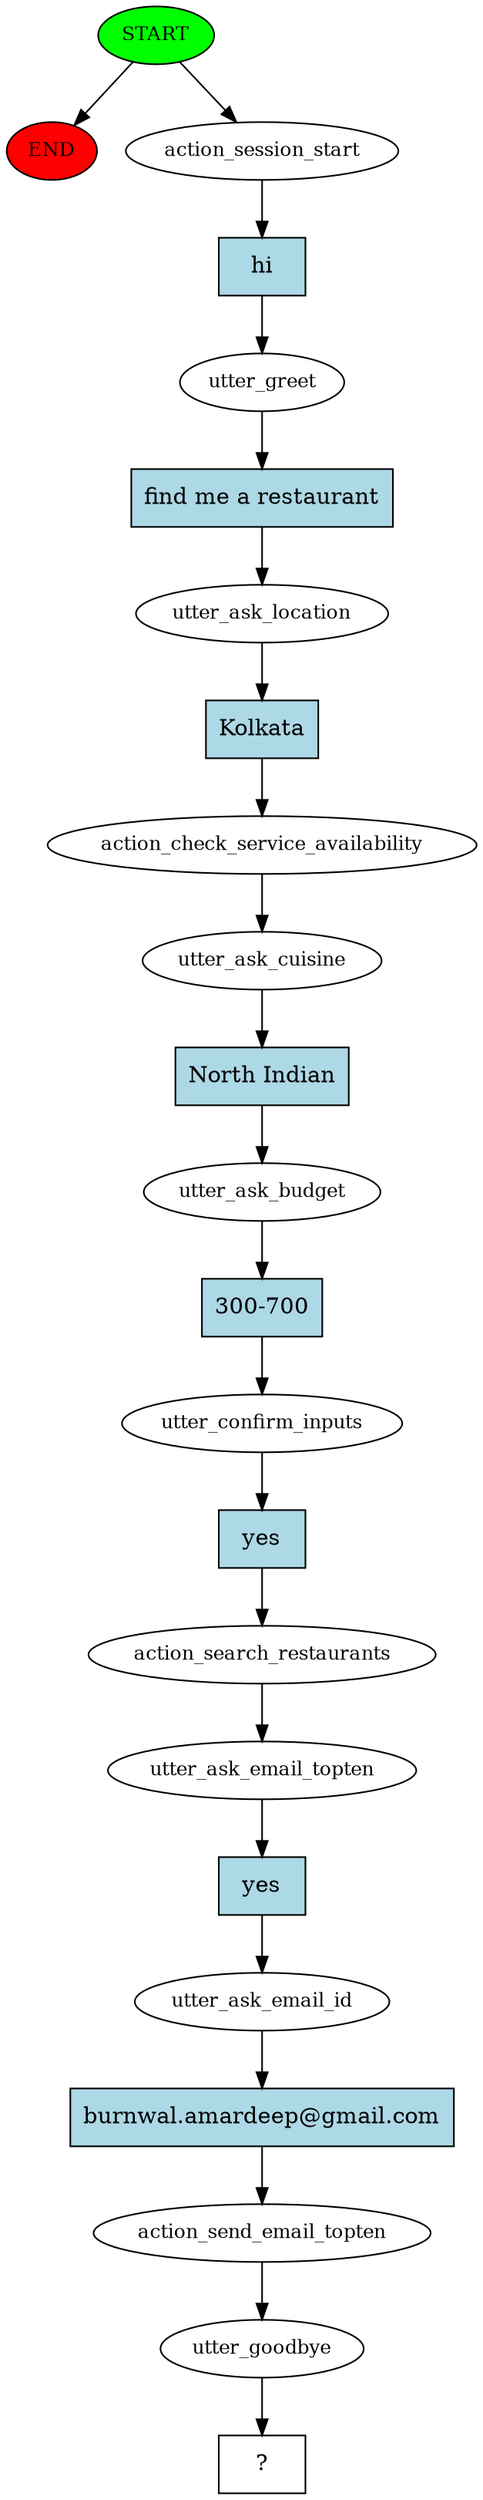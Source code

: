 digraph  {
0 [class="start active", fillcolor=green, fontsize=12, label=START, style=filled];
"-1" [class=end, fillcolor=red, fontsize=12, label=END, style=filled];
1 [class=active, fontsize=12, label=action_session_start];
2 [class=active, fontsize=12, label=utter_greet];
3 [class=active, fontsize=12, label=utter_ask_location];
4 [class=active, fontsize=12, label=action_check_service_availability];
5 [class=active, fontsize=12, label=utter_ask_cuisine];
6 [class=active, fontsize=12, label=utter_ask_budget];
7 [class=active, fontsize=12, label=utter_confirm_inputs];
8 [class=active, fontsize=12, label=action_search_restaurants];
9 [class=active, fontsize=12, label=utter_ask_email_topten];
10 [class=active, fontsize=12, label=utter_ask_email_id];
11 [class=active, fontsize=12, label=action_send_email_topten];
12 [class=active, fontsize=12, label=utter_goodbye];
13 [class="intent dashed active", label="  ?  ", shape=rect];
14 [class="intent active", fillcolor=lightblue, label=hi, shape=rect, style=filled];
15 [class="intent active", fillcolor=lightblue, label="find me a restaurant", shape=rect, style=filled];
16 [class="intent active", fillcolor=lightblue, label=Kolkata, shape=rect, style=filled];
17 [class="intent active", fillcolor=lightblue, label="North Indian", shape=rect, style=filled];
18 [class="intent active", fillcolor=lightblue, label="300-700", shape=rect, style=filled];
19 [class="intent active", fillcolor=lightblue, label=yes, shape=rect, style=filled];
20 [class="intent active", fillcolor=lightblue, label=yes, shape=rect, style=filled];
21 [class="intent active", fillcolor=lightblue, label="burnwal.amardeep@gmail.com", shape=rect, style=filled];
0 -> "-1"  [class="", key=NONE, label=""];
0 -> 1  [class=active, key=NONE, label=""];
1 -> 14  [class=active, key=0];
2 -> 15  [class=active, key=0];
3 -> 16  [class=active, key=0];
4 -> 5  [class=active, key=NONE, label=""];
5 -> 17  [class=active, key=0];
6 -> 18  [class=active, key=0];
7 -> 19  [class=active, key=0];
8 -> 9  [class=active, key=NONE, label=""];
9 -> 20  [class=active, key=0];
10 -> 21  [class=active, key=0];
11 -> 12  [class=active, key=NONE, label=""];
12 -> 13  [class=active, key=NONE, label=""];
14 -> 2  [class=active, key=0];
15 -> 3  [class=active, key=0];
16 -> 4  [class=active, key=0];
17 -> 6  [class=active, key=0];
18 -> 7  [class=active, key=0];
19 -> 8  [class=active, key=0];
20 -> 10  [class=active, key=0];
21 -> 11  [class=active, key=0];
}
